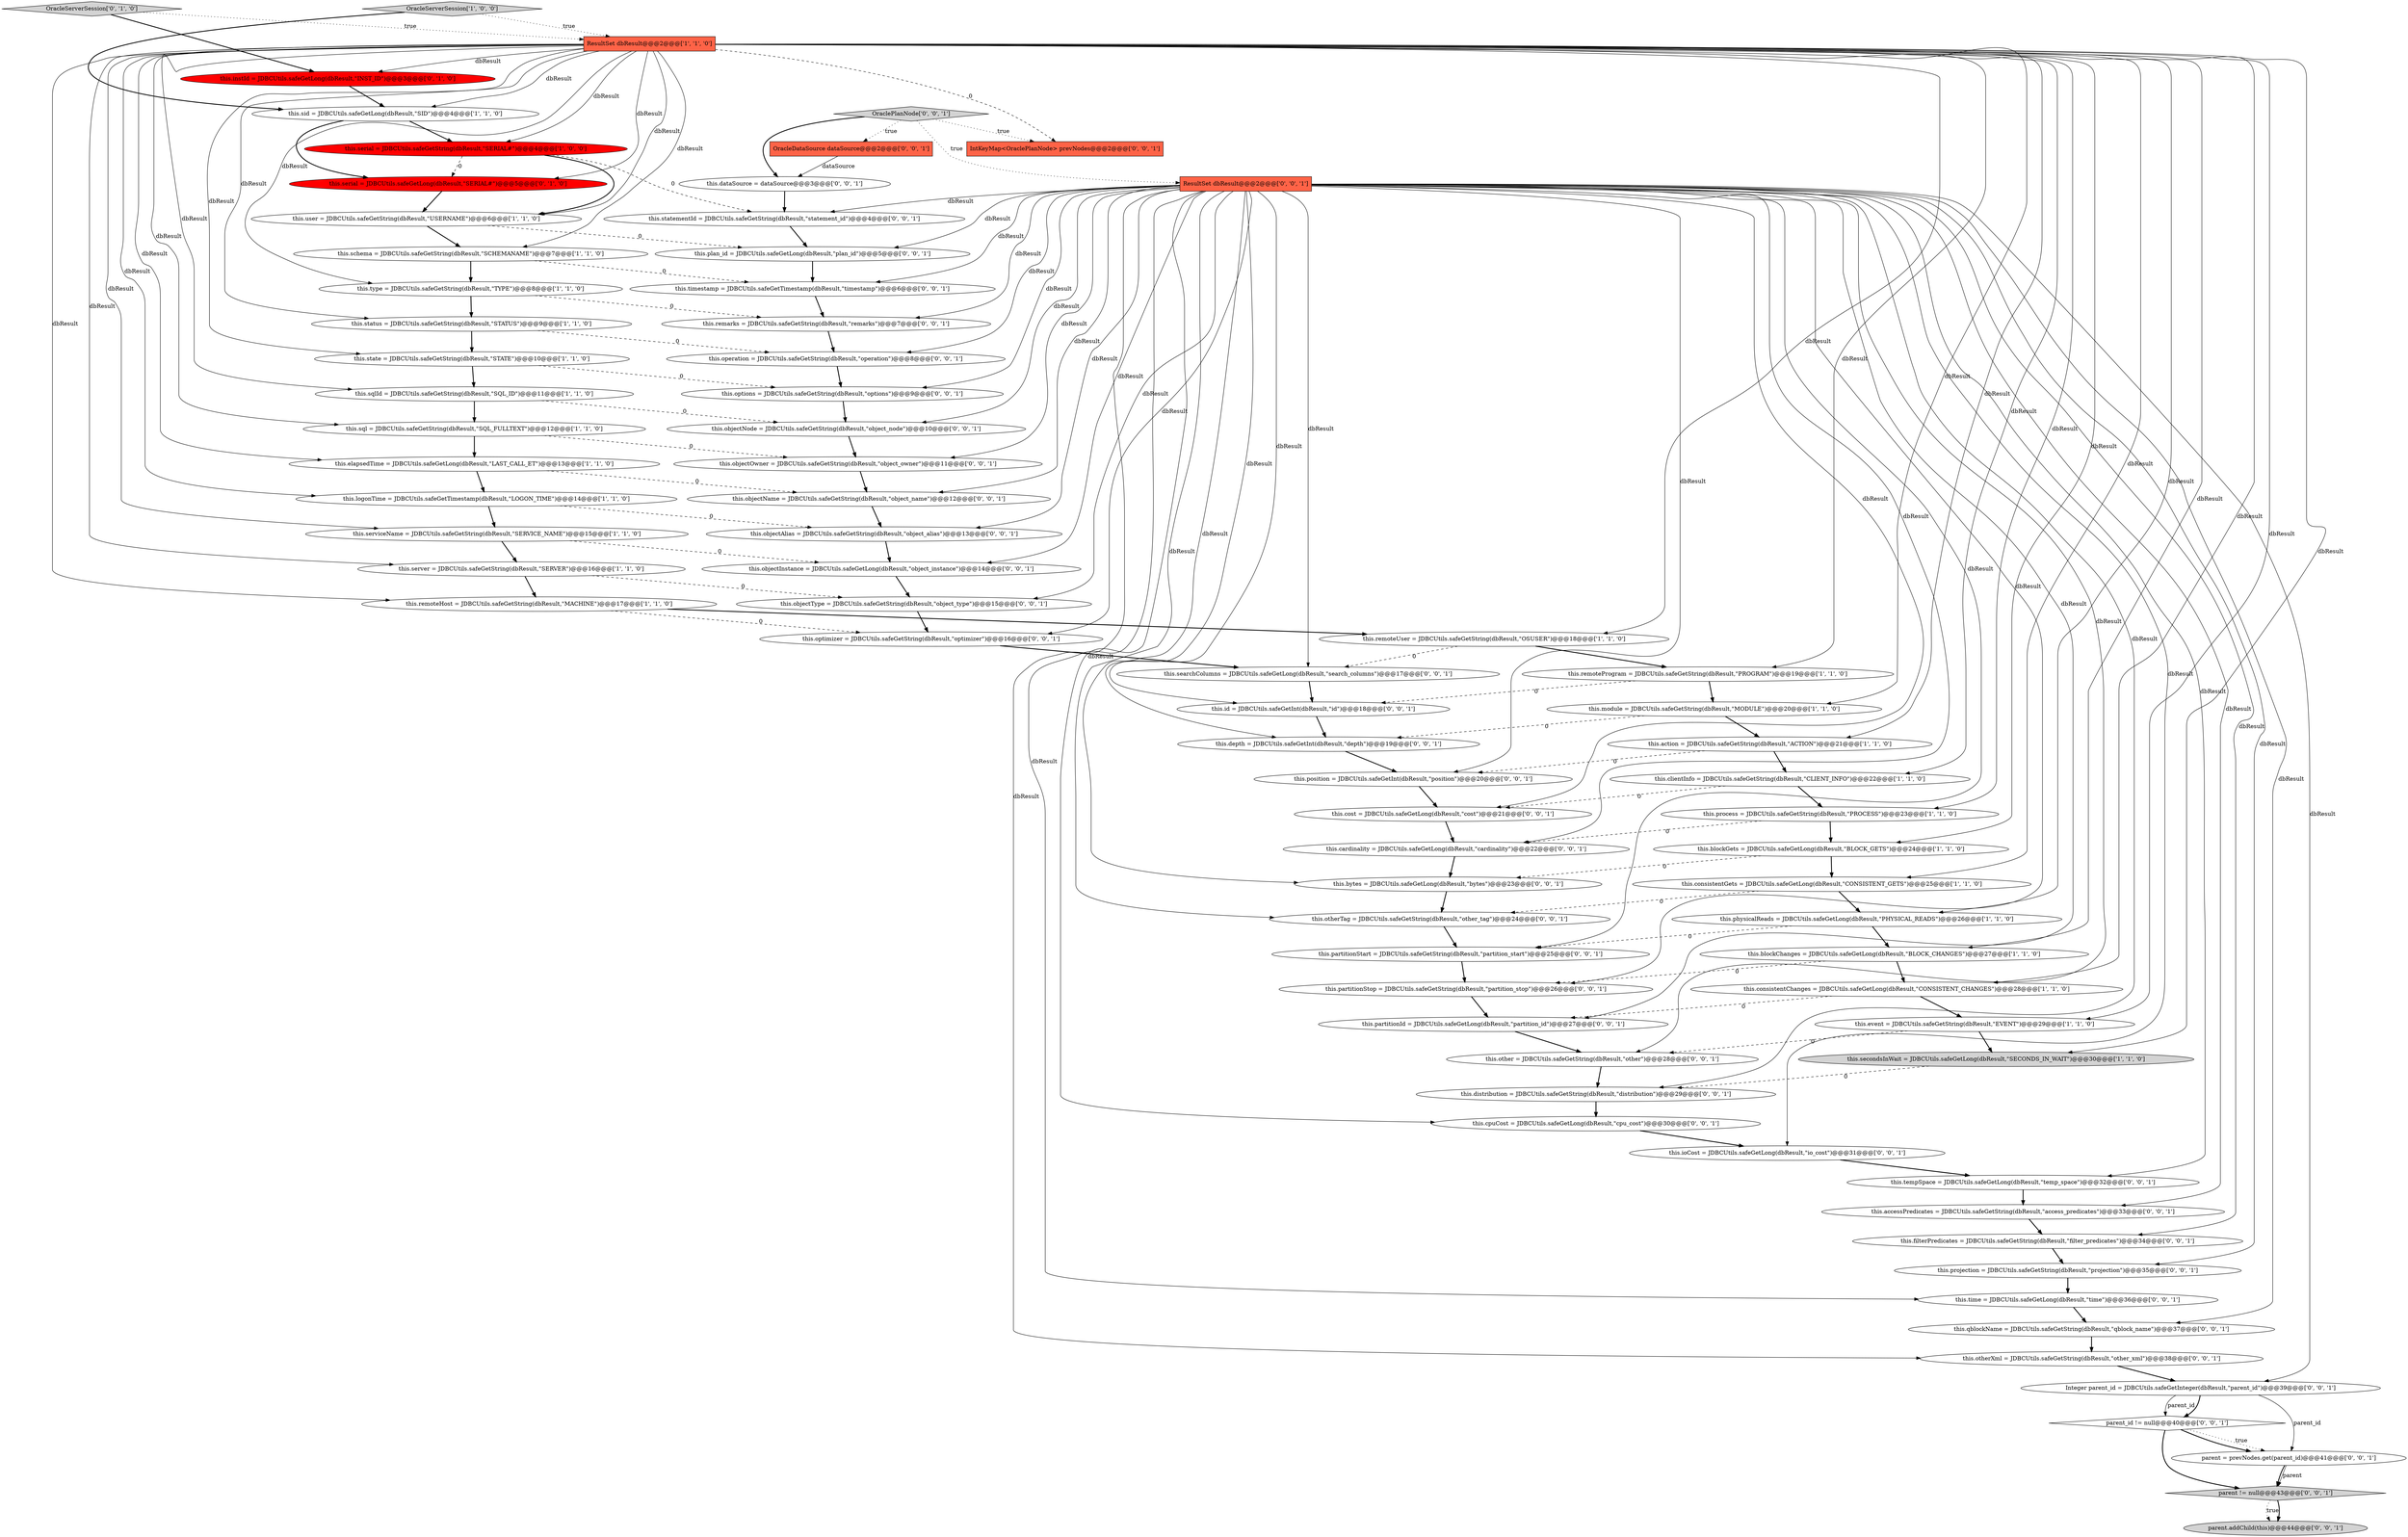 digraph {
4 [style = filled, label = "this.module = JDBCUtils.safeGetString(dbResult,\"MODULE\")@@@20@@@['1', '1', '0']", fillcolor = white, shape = ellipse image = "AAA0AAABBB1BBB"];
45 [style = filled, label = "this.cost = JDBCUtils.safeGetLong(dbResult,\"cost\")@@@21@@@['0', '0', '1']", fillcolor = white, shape = ellipse image = "AAA0AAABBB3BBB"];
9 [style = filled, label = "this.blockGets = JDBCUtils.safeGetLong(dbResult,\"BLOCK_GETS\")@@@24@@@['1', '1', '0']", fillcolor = white, shape = ellipse image = "AAA0AAABBB1BBB"];
57 [style = filled, label = "this.distribution = JDBCUtils.safeGetString(dbResult,\"distribution\")@@@29@@@['0', '0', '1']", fillcolor = white, shape = ellipse image = "AAA0AAABBB3BBB"];
32 [style = filled, label = "this.optimizer = JDBCUtils.safeGetString(dbResult,\"optimizer\")@@@16@@@['0', '0', '1']", fillcolor = white, shape = ellipse image = "AAA0AAABBB3BBB"];
37 [style = filled, label = "this.ioCost = JDBCUtils.safeGetLong(dbResult,\"io_cost\")@@@31@@@['0', '0', '1']", fillcolor = white, shape = ellipse image = "AAA0AAABBB3BBB"];
72 [style = filled, label = "this.objectInstance = JDBCUtils.safeGetLong(dbResult,\"object_instance\")@@@14@@@['0', '0', '1']", fillcolor = white, shape = ellipse image = "AAA0AAABBB3BBB"];
12 [style = filled, label = "this.sid = JDBCUtils.safeGetLong(dbResult,\"SID\")@@@4@@@['1', '1', '0']", fillcolor = white, shape = ellipse image = "AAA0AAABBB1BBB"];
63 [style = filled, label = "OracleDataSource dataSource@@@2@@@['0', '0', '1']", fillcolor = tomato, shape = box image = "AAA0AAABBB3BBB"];
74 [style = filled, label = "this.timestamp = JDBCUtils.safeGetTimestamp(dbResult,\"timestamp\")@@@6@@@['0', '0', '1']", fillcolor = white, shape = ellipse image = "AAA0AAABBB3BBB"];
6 [style = filled, label = "this.secondsInWait = JDBCUtils.safeGetLong(dbResult,\"SECONDS_IN_WAIT\")@@@30@@@['1', '1', '0']", fillcolor = lightgray, shape = ellipse image = "AAA0AAABBB1BBB"];
33 [style = filled, label = "this.qblockName = JDBCUtils.safeGetString(dbResult,\"qblock_name\")@@@37@@@['0', '0', '1']", fillcolor = white, shape = ellipse image = "AAA0AAABBB3BBB"];
2 [style = filled, label = "this.sqlId = JDBCUtils.safeGetString(dbResult,\"SQL_ID\")@@@11@@@['1', '1', '0']", fillcolor = white, shape = ellipse image = "AAA0AAABBB1BBB"];
19 [style = filled, label = "this.elapsedTime = JDBCUtils.safeGetLong(dbResult,\"LAST_CALL_ET\")@@@13@@@['1', '1', '0']", fillcolor = white, shape = ellipse image = "AAA0AAABBB1BBB"];
49 [style = filled, label = "this.objectName = JDBCUtils.safeGetString(dbResult,\"object_name\")@@@12@@@['0', '0', '1']", fillcolor = white, shape = ellipse image = "AAA0AAABBB3BBB"];
22 [style = filled, label = "this.consistentGets = JDBCUtils.safeGetLong(dbResult,\"CONSISTENT_GETS\")@@@25@@@['1', '1', '0']", fillcolor = white, shape = ellipse image = "AAA0AAABBB1BBB"];
70 [style = filled, label = "ResultSet dbResult@@@2@@@['0', '0', '1']", fillcolor = tomato, shape = box image = "AAA0AAABBB3BBB"];
41 [style = filled, label = "this.dataSource = dataSource@@@3@@@['0', '0', '1']", fillcolor = white, shape = ellipse image = "AAA0AAABBB3BBB"];
17 [style = filled, label = "this.consistentChanges = JDBCUtils.safeGetLong(dbResult,\"CONSISTENT_CHANGES\")@@@28@@@['1', '1', '0']", fillcolor = white, shape = ellipse image = "AAA0AAABBB1BBB"];
35 [style = filled, label = "this.tempSpace = JDBCUtils.safeGetLong(dbResult,\"temp_space\")@@@32@@@['0', '0', '1']", fillcolor = white, shape = ellipse image = "AAA0AAABBB3BBB"];
31 [style = filled, label = "this.instId = JDBCUtils.safeGetLong(dbResult,\"INST_ID\")@@@3@@@['0', '1', '0']", fillcolor = red, shape = ellipse image = "AAA1AAABBB2BBB"];
25 [style = filled, label = "this.user = JDBCUtils.safeGetString(dbResult,\"USERNAME\")@@@6@@@['1', '1', '0']", fillcolor = white, shape = ellipse image = "AAA0AAABBB1BBB"];
38 [style = filled, label = "parent != null@@@43@@@['0', '0', '1']", fillcolor = lightgray, shape = diamond image = "AAA0AAABBB3BBB"];
40 [style = filled, label = "this.objectAlias = JDBCUtils.safeGetString(dbResult,\"object_alias\")@@@13@@@['0', '0', '1']", fillcolor = white, shape = ellipse image = "AAA0AAABBB3BBB"];
48 [style = filled, label = "this.operation = JDBCUtils.safeGetString(dbResult,\"operation\")@@@8@@@['0', '0', '1']", fillcolor = white, shape = ellipse image = "AAA0AAABBB3BBB"];
15 [style = filled, label = "this.state = JDBCUtils.safeGetString(dbResult,\"STATE\")@@@10@@@['1', '1', '0']", fillcolor = white, shape = ellipse image = "AAA0AAABBB1BBB"];
27 [style = filled, label = "OracleServerSession['1', '0', '0']", fillcolor = lightgray, shape = diamond image = "AAA0AAABBB1BBB"];
54 [style = filled, label = "this.time = JDBCUtils.safeGetLong(dbResult,\"time\")@@@36@@@['0', '0', '1']", fillcolor = white, shape = ellipse image = "AAA0AAABBB3BBB"];
55 [style = filled, label = "this.plan_id = JDBCUtils.safeGetLong(dbResult,\"plan_id\")@@@5@@@['0', '0', '1']", fillcolor = white, shape = ellipse image = "AAA0AAABBB3BBB"];
16 [style = filled, label = "ResultSet dbResult@@@2@@@['1', '1', '0']", fillcolor = tomato, shape = box image = "AAA0AAABBB1BBB"];
66 [style = filled, label = "this.cpuCost = JDBCUtils.safeGetLong(dbResult,\"cpu_cost\")@@@30@@@['0', '0', '1']", fillcolor = white, shape = ellipse image = "AAA0AAABBB3BBB"];
76 [style = filled, label = "this.objectNode = JDBCUtils.safeGetString(dbResult,\"object_node\")@@@10@@@['0', '0', '1']", fillcolor = white, shape = ellipse image = "AAA0AAABBB3BBB"];
50 [style = filled, label = "this.position = JDBCUtils.safeGetInt(dbResult,\"position\")@@@20@@@['0', '0', '1']", fillcolor = white, shape = ellipse image = "AAA0AAABBB3BBB"];
11 [style = filled, label = "this.remoteUser = JDBCUtils.safeGetString(dbResult,\"OSUSER\")@@@18@@@['1', '1', '0']", fillcolor = white, shape = ellipse image = "AAA0AAABBB1BBB"];
58 [style = filled, label = "parent.addChild(this)@@@44@@@['0', '0', '1']", fillcolor = lightgray, shape = ellipse image = "AAA0AAABBB3BBB"];
51 [style = filled, label = "this.cardinality = JDBCUtils.safeGetLong(dbResult,\"cardinality\")@@@22@@@['0', '0', '1']", fillcolor = white, shape = ellipse image = "AAA0AAABBB3BBB"];
61 [style = filled, label = "this.depth = JDBCUtils.safeGetInt(dbResult,\"depth\")@@@19@@@['0', '0', '1']", fillcolor = white, shape = ellipse image = "AAA0AAABBB3BBB"];
67 [style = filled, label = "this.partitionId = JDBCUtils.safeGetLong(dbResult,\"partition_id\")@@@27@@@['0', '0', '1']", fillcolor = white, shape = ellipse image = "AAA0AAABBB3BBB"];
26 [style = filled, label = "this.action = JDBCUtils.safeGetString(dbResult,\"ACTION\")@@@21@@@['1', '1', '0']", fillcolor = white, shape = ellipse image = "AAA0AAABBB1BBB"];
3 [style = filled, label = "this.physicalReads = JDBCUtils.safeGetLong(dbResult,\"PHYSICAL_READS\")@@@26@@@['1', '1', '0']", fillcolor = white, shape = ellipse image = "AAA0AAABBB1BBB"];
34 [style = filled, label = "Integer parent_id = JDBCUtils.safeGetInteger(dbResult,\"parent_id\")@@@39@@@['0', '0', '1']", fillcolor = white, shape = ellipse image = "AAA0AAABBB3BBB"];
46 [style = filled, label = "this.accessPredicates = JDBCUtils.safeGetString(dbResult,\"access_predicates\")@@@33@@@['0', '0', '1']", fillcolor = white, shape = ellipse image = "AAA0AAABBB3BBB"];
71 [style = filled, label = "this.remarks = JDBCUtils.safeGetString(dbResult,\"remarks\")@@@7@@@['0', '0', '1']", fillcolor = white, shape = ellipse image = "AAA0AAABBB3BBB"];
0 [style = filled, label = "this.server = JDBCUtils.safeGetString(dbResult,\"SERVER\")@@@16@@@['1', '1', '0']", fillcolor = white, shape = ellipse image = "AAA0AAABBB1BBB"];
43 [style = filled, label = "this.otherXml = JDBCUtils.safeGetString(dbResult,\"other_xml\")@@@38@@@['0', '0', '1']", fillcolor = white, shape = ellipse image = "AAA0AAABBB3BBB"];
75 [style = filled, label = "IntKeyMap<OraclePlanNode> prevNodes@@@2@@@['0', '0', '1']", fillcolor = tomato, shape = box image = "AAA0AAABBB3BBB"];
36 [style = filled, label = "this.partitionStart = JDBCUtils.safeGetString(dbResult,\"partition_start\")@@@25@@@['0', '0', '1']", fillcolor = white, shape = ellipse image = "AAA0AAABBB3BBB"];
47 [style = filled, label = "this.bytes = JDBCUtils.safeGetLong(dbResult,\"bytes\")@@@23@@@['0', '0', '1']", fillcolor = white, shape = ellipse image = "AAA0AAABBB3BBB"];
10 [style = filled, label = "this.remoteProgram = JDBCUtils.safeGetString(dbResult,\"PROGRAM\")@@@19@@@['1', '1', '0']", fillcolor = white, shape = ellipse image = "AAA0AAABBB1BBB"];
60 [style = filled, label = "this.objectOwner = JDBCUtils.safeGetString(dbResult,\"object_owner\")@@@11@@@['0', '0', '1']", fillcolor = white, shape = ellipse image = "AAA0AAABBB3BBB"];
14 [style = filled, label = "this.serial = JDBCUtils.safeGetString(dbResult,\"SERIAL#\")@@@4@@@['1', '0', '0']", fillcolor = red, shape = ellipse image = "AAA1AAABBB1BBB"];
29 [style = filled, label = "this.serial = JDBCUtils.safeGetLong(dbResult,\"SERIAL#\")@@@5@@@['0', '1', '0']", fillcolor = red, shape = ellipse image = "AAA1AAABBB2BBB"];
52 [style = filled, label = "this.otherTag = JDBCUtils.safeGetString(dbResult,\"other_tag\")@@@24@@@['0', '0', '1']", fillcolor = white, shape = ellipse image = "AAA0AAABBB3BBB"];
65 [style = filled, label = "OraclePlanNode['0', '0', '1']", fillcolor = lightgray, shape = diamond image = "AAA0AAABBB3BBB"];
21 [style = filled, label = "this.clientInfo = JDBCUtils.safeGetString(dbResult,\"CLIENT_INFO\")@@@22@@@['1', '1', '0']", fillcolor = white, shape = ellipse image = "AAA0AAABBB1BBB"];
68 [style = filled, label = "parent_id != null@@@40@@@['0', '0', '1']", fillcolor = white, shape = diamond image = "AAA0AAABBB3BBB"];
8 [style = filled, label = "this.remoteHost = JDBCUtils.safeGetString(dbResult,\"MACHINE\")@@@17@@@['1', '1', '0']", fillcolor = white, shape = ellipse image = "AAA0AAABBB1BBB"];
64 [style = filled, label = "this.options = JDBCUtils.safeGetString(dbResult,\"options\")@@@9@@@['0', '0', '1']", fillcolor = white, shape = ellipse image = "AAA0AAABBB3BBB"];
23 [style = filled, label = "this.logonTime = JDBCUtils.safeGetTimestamp(dbResult,\"LOGON_TIME\")@@@14@@@['1', '1', '0']", fillcolor = white, shape = ellipse image = "AAA0AAABBB1BBB"];
24 [style = filled, label = "this.process = JDBCUtils.safeGetString(dbResult,\"PROCESS\")@@@23@@@['1', '1', '0']", fillcolor = white, shape = ellipse image = "AAA0AAABBB1BBB"];
44 [style = filled, label = "this.objectType = JDBCUtils.safeGetString(dbResult,\"object_type\")@@@15@@@['0', '0', '1']", fillcolor = white, shape = ellipse image = "AAA0AAABBB3BBB"];
59 [style = filled, label = "parent = prevNodes.get(parent_id)@@@41@@@['0', '0', '1']", fillcolor = white, shape = ellipse image = "AAA0AAABBB3BBB"];
53 [style = filled, label = "this.id = JDBCUtils.safeGetInt(dbResult,\"id\")@@@18@@@['0', '0', '1']", fillcolor = white, shape = ellipse image = "AAA0AAABBB3BBB"];
1 [style = filled, label = "this.serviceName = JDBCUtils.safeGetString(dbResult,\"SERVICE_NAME\")@@@15@@@['1', '1', '0']", fillcolor = white, shape = ellipse image = "AAA0AAABBB1BBB"];
5 [style = filled, label = "this.sql = JDBCUtils.safeGetString(dbResult,\"SQL_FULLTEXT\")@@@12@@@['1', '1', '0']", fillcolor = white, shape = ellipse image = "AAA0AAABBB1BBB"];
28 [style = filled, label = "this.event = JDBCUtils.safeGetString(dbResult,\"EVENT\")@@@29@@@['1', '1', '0']", fillcolor = white, shape = ellipse image = "AAA0AAABBB1BBB"];
42 [style = filled, label = "this.other = JDBCUtils.safeGetString(dbResult,\"other\")@@@28@@@['0', '0', '1']", fillcolor = white, shape = ellipse image = "AAA0AAABBB3BBB"];
73 [style = filled, label = "this.projection = JDBCUtils.safeGetString(dbResult,\"projection\")@@@35@@@['0', '0', '1']", fillcolor = white, shape = ellipse image = "AAA0AAABBB3BBB"];
56 [style = filled, label = "this.searchColumns = JDBCUtils.safeGetLong(dbResult,\"search_columns\")@@@17@@@['0', '0', '1']", fillcolor = white, shape = ellipse image = "AAA0AAABBB3BBB"];
18 [style = filled, label = "this.blockChanges = JDBCUtils.safeGetLong(dbResult,\"BLOCK_CHANGES\")@@@27@@@['1', '1', '0']", fillcolor = white, shape = ellipse image = "AAA0AAABBB1BBB"];
62 [style = filled, label = "this.partitionStop = JDBCUtils.safeGetString(dbResult,\"partition_stop\")@@@26@@@['0', '0', '1']", fillcolor = white, shape = ellipse image = "AAA0AAABBB3BBB"];
69 [style = filled, label = "this.filterPredicates = JDBCUtils.safeGetString(dbResult,\"filter_predicates\")@@@34@@@['0', '0', '1']", fillcolor = white, shape = ellipse image = "AAA0AAABBB3BBB"];
7 [style = filled, label = "this.status = JDBCUtils.safeGetString(dbResult,\"STATUS\")@@@9@@@['1', '1', '0']", fillcolor = white, shape = ellipse image = "AAA0AAABBB1BBB"];
13 [style = filled, label = "this.schema = JDBCUtils.safeGetString(dbResult,\"SCHEMANAME\")@@@7@@@['1', '1', '0']", fillcolor = white, shape = ellipse image = "AAA0AAABBB1BBB"];
20 [style = filled, label = "this.type = JDBCUtils.safeGetString(dbResult,\"TYPE\")@@@8@@@['1', '1', '0']", fillcolor = white, shape = ellipse image = "AAA0AAABBB1BBB"];
30 [style = filled, label = "OracleServerSession['0', '1', '0']", fillcolor = lightgray, shape = diamond image = "AAA0AAABBB2BBB"];
39 [style = filled, label = "this.statementId = JDBCUtils.safeGetString(dbResult,\"statement_id\")@@@4@@@['0', '0', '1']", fillcolor = white, shape = ellipse image = "AAA0AAABBB3BBB"];
16->20 [style = solid, label="dbResult"];
70->55 [style = solid, label="dbResult"];
34->68 [style = solid, label="parent_id"];
28->6 [style = bold, label=""];
14->25 [style = bold, label=""];
16->29 [style = solid, label="dbResult"];
16->25 [style = solid, label="dbResult"];
70->37 [style = solid, label="dbResult"];
2->76 [style = dashed, label="0"];
0->44 [style = dashed, label="0"];
73->54 [style = bold, label=""];
8->32 [style = dashed, label="0"];
21->24 [style = bold, label=""];
70->40 [style = solid, label="dbResult"];
71->48 [style = bold, label=""];
65->75 [style = dotted, label="true"];
68->59 [style = dotted, label="true"];
70->39 [style = solid, label="dbResult"];
70->51 [style = solid, label="dbResult"];
22->52 [style = dashed, label="0"];
70->54 [style = solid, label="dbResult"];
70->43 [style = solid, label="dbResult"];
16->17 [style = solid, label="dbResult"];
62->67 [style = bold, label=""];
3->18 [style = bold, label=""];
34->68 [style = bold, label=""];
26->50 [style = dashed, label="0"];
16->19 [style = solid, label="dbResult"];
55->74 [style = bold, label=""];
76->60 [style = bold, label=""];
20->71 [style = dashed, label="0"];
70->69 [style = solid, label="dbResult"];
51->47 [style = bold, label=""];
0->8 [style = bold, label=""];
50->45 [style = bold, label=""];
16->8 [style = solid, label="dbResult"];
54->33 [style = bold, label=""];
65->70 [style = dotted, label="true"];
13->74 [style = dashed, label="0"];
25->55 [style = dashed, label="0"];
49->40 [style = bold, label=""];
40->72 [style = bold, label=""];
8->11 [style = bold, label=""];
56->53 [style = bold, label=""];
70->33 [style = solid, label="dbResult"];
70->74 [style = solid, label="dbResult"];
16->12 [style = solid, label="dbResult"];
70->34 [style = solid, label="dbResult"];
16->10 [style = solid, label="dbResult"];
32->56 [style = bold, label=""];
70->42 [style = solid, label="dbResult"];
59->38 [style = solid, label="parent"];
27->12 [style = bold, label=""];
3->36 [style = dashed, label="0"];
64->76 [style = bold, label=""];
16->1 [style = solid, label="dbResult"];
7->48 [style = dashed, label="0"];
24->51 [style = dashed, label="0"];
28->42 [style = dashed, label="0"];
70->35 [style = solid, label="dbResult"];
16->5 [style = solid, label="dbResult"];
1->0 [style = bold, label=""];
70->44 [style = solid, label="dbResult"];
21->45 [style = dashed, label="0"];
6->57 [style = dashed, label="0"];
36->62 [style = bold, label=""];
12->29 [style = bold, label=""];
70->62 [style = solid, label="dbResult"];
72->44 [style = bold, label=""];
44->32 [style = bold, label=""];
16->7 [style = solid, label="dbResult"];
12->14 [style = bold, label=""];
16->11 [style = solid, label="dbResult"];
52->36 [style = bold, label=""];
20->7 [style = bold, label=""];
70->61 [style = solid, label="dbResult"];
70->45 [style = solid, label="dbResult"];
43->34 [style = bold, label=""];
14->29 [style = dashed, label="0"];
34->59 [style = solid, label="parent_id"];
16->3 [style = solid, label="dbResult"];
16->21 [style = solid, label="dbResult"];
70->73 [style = solid, label="dbResult"];
70->64 [style = solid, label="dbResult"];
9->22 [style = bold, label=""];
70->48 [style = solid, label="dbResult"];
70->46 [style = solid, label="dbResult"];
70->60 [style = solid, label="dbResult"];
70->76 [style = solid, label="dbResult"];
45->51 [style = bold, label=""];
23->40 [style = dashed, label="0"];
57->66 [style = bold, label=""];
65->41 [style = bold, label=""];
48->64 [style = bold, label=""];
14->39 [style = dashed, label="0"];
63->41 [style = solid, label="dataSource"];
16->2 [style = solid, label="dbResult"];
10->53 [style = dashed, label="0"];
5->60 [style = dashed, label="0"];
31->12 [style = bold, label=""];
70->52 [style = solid, label="dbResult"];
16->31 [style = solid, label="dbResult"];
26->21 [style = bold, label=""];
60->49 [style = bold, label=""];
5->19 [style = bold, label=""];
70->56 [style = solid, label="dbResult"];
70->57 [style = solid, label="dbResult"];
70->32 [style = solid, label="dbResult"];
16->15 [style = solid, label="dbResult"];
42->57 [style = bold, label=""];
70->67 [style = solid, label="dbResult"];
11->10 [style = bold, label=""];
16->22 [style = solid, label="dbResult"];
30->31 [style = bold, label=""];
38->58 [style = dotted, label="true"];
1->72 [style = dashed, label="0"];
33->43 [style = bold, label=""];
70->36 [style = solid, label="dbResult"];
7->15 [style = bold, label=""];
70->49 [style = solid, label="dbResult"];
70->72 [style = solid, label="dbResult"];
16->13 [style = solid, label="dbResult"];
37->35 [style = bold, label=""];
16->14 [style = solid, label="dbResult"];
47->52 [style = bold, label=""];
35->46 [style = bold, label=""];
46->69 [style = bold, label=""];
18->62 [style = dashed, label="0"];
24->9 [style = bold, label=""];
2->5 [style = bold, label=""];
27->16 [style = dotted, label="true"];
53->61 [style = bold, label=""];
15->2 [style = bold, label=""];
70->50 [style = solid, label="dbResult"];
16->18 [style = solid, label="dbResult"];
70->47 [style = solid, label="dbResult"];
4->61 [style = dashed, label="0"];
11->56 [style = dashed, label="0"];
39->55 [style = bold, label=""];
16->75 [style = dashed, label="0"];
25->13 [style = bold, label=""];
38->58 [style = bold, label=""];
74->71 [style = bold, label=""];
4->26 [style = bold, label=""];
18->17 [style = bold, label=""];
29->25 [style = bold, label=""];
59->38 [style = bold, label=""];
68->38 [style = bold, label=""];
16->0 [style = solid, label="dbResult"];
16->23 [style = solid, label="dbResult"];
17->67 [style = dashed, label="0"];
19->49 [style = dashed, label="0"];
16->24 [style = solid, label="dbResult"];
70->71 [style = solid, label="dbResult"];
9->47 [style = dashed, label="0"];
22->3 [style = bold, label=""];
17->28 [style = bold, label=""];
16->26 [style = solid, label="dbResult"];
30->16 [style = dotted, label="true"];
15->64 [style = dashed, label="0"];
16->9 [style = solid, label="dbResult"];
19->23 [style = bold, label=""];
66->37 [style = bold, label=""];
68->59 [style = bold, label=""];
61->50 [style = bold, label=""];
10->4 [style = bold, label=""];
23->1 [style = bold, label=""];
67->42 [style = bold, label=""];
69->73 [style = bold, label=""];
16->4 [style = solid, label="dbResult"];
16->28 [style = solid, label="dbResult"];
70->53 [style = solid, label="dbResult"];
41->39 [style = bold, label=""];
16->6 [style = solid, label="dbResult"];
65->63 [style = dotted, label="true"];
13->20 [style = bold, label=""];
70->66 [style = solid, label="dbResult"];
}
